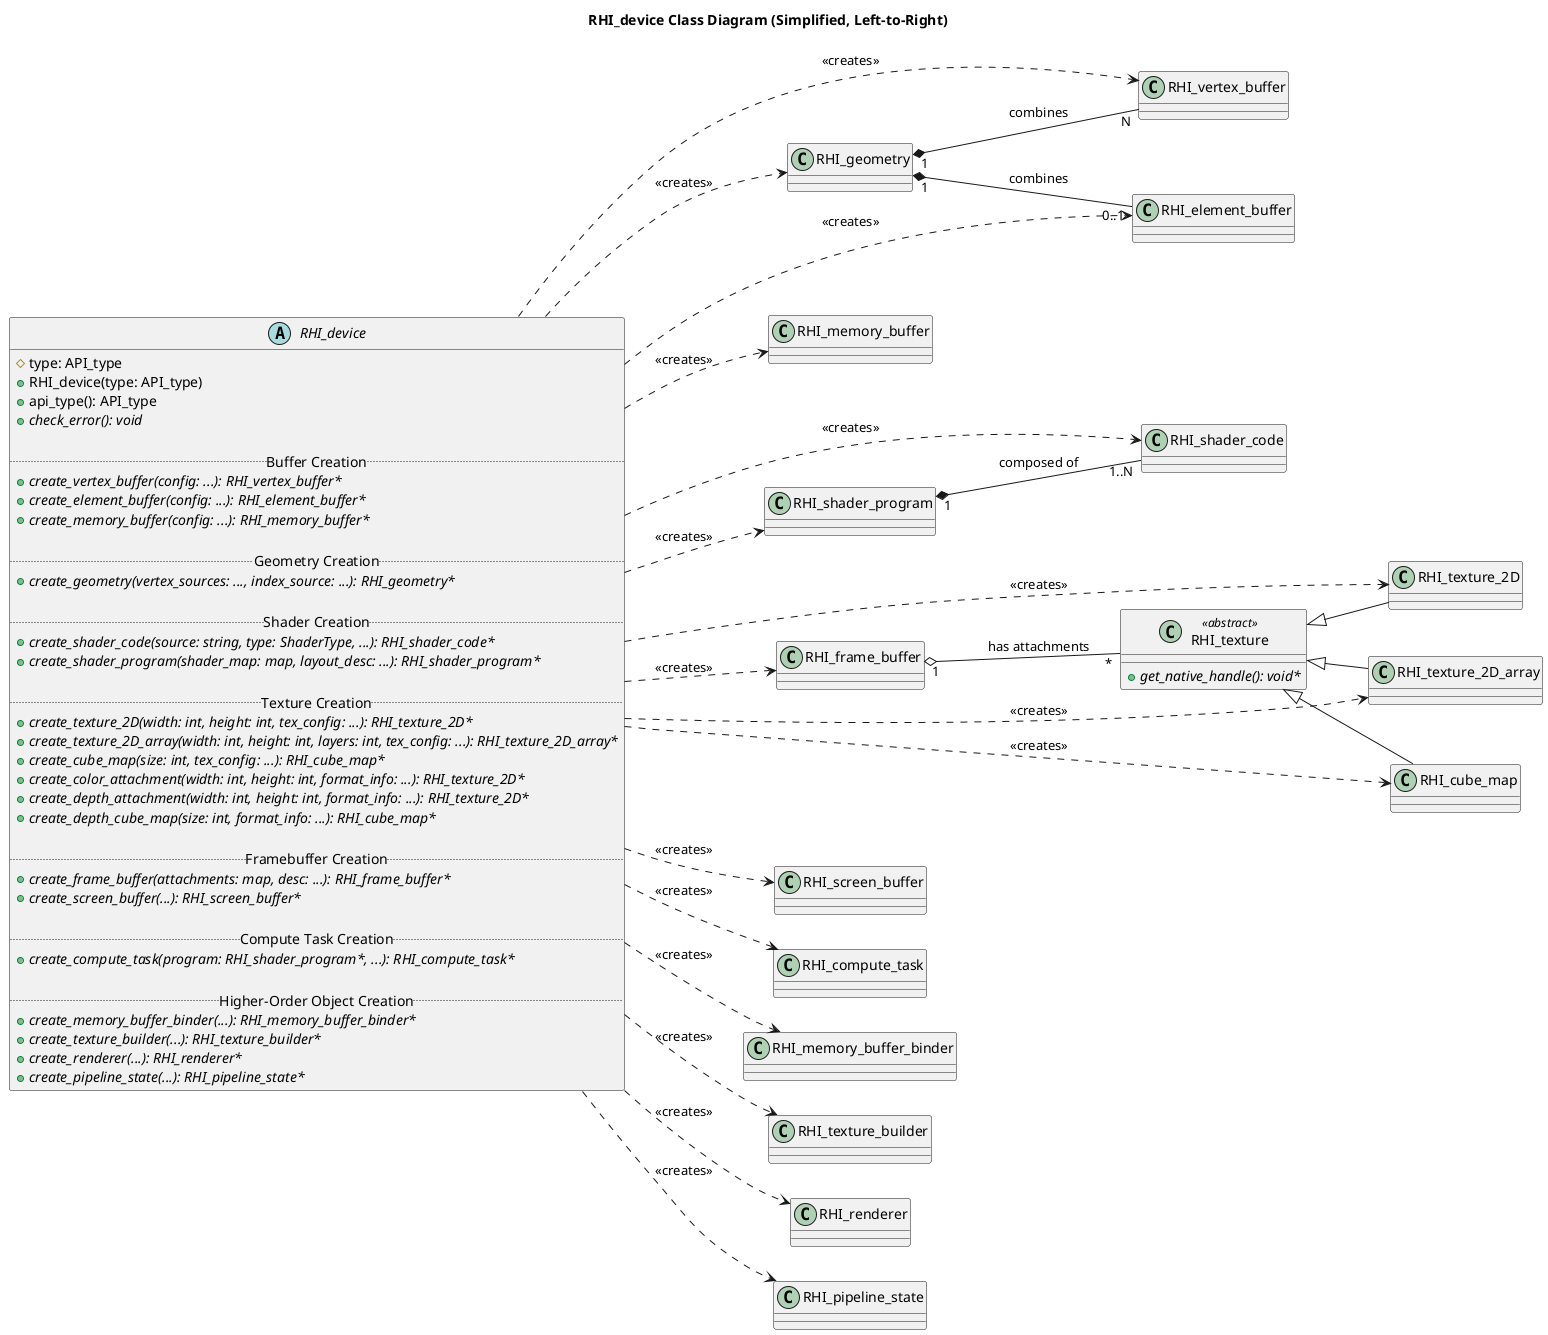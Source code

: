 @startuml
title RHI_device Class Diagram (Simplified, Left-to-Right)

!define ABSTRACT_CLASS_COLOR Khaki
!define CLASS_COLOR PaleTurquoise
!define STEREOTYPE_BG_COLOR LightPink

left to right direction 

abstract class RHI_device {
  # type: API_type
  + RHI_device(type: API_type)
  + api_type(): API_type
  + {abstract} check_error(): void

  .. Buffer Creation ..
  + {abstract} create_vertex_buffer(config: ...): RHI_vertex_buffer*
  + {abstract} create_element_buffer(config: ...): RHI_element_buffer*
  + {abstract} create_memory_buffer(config: ...): RHI_memory_buffer*

  .. Geometry Creation ..
  + {abstract} create_geometry(vertex_sources: ..., index_source: ...): RHI_geometry*

  .. Shader Creation ..
  + {abstract} create_shader_code(source: string, type: ShaderType, ...): RHI_shader_code*
  + {abstract} create_shader_program(shader_map: map, layout_desc: ...): RHI_shader_program*

  .. Texture Creation ..
  + {abstract} create_texture_2D(width: int, height: int, tex_config: ...): RHI_texture_2D*
  + {abstract} create_texture_2D_array(width: int, height: int, layers: int, tex_config: ...): RHI_texture_2D_array*
  + {abstract} create_cube_map(size: int, tex_config: ...): RHI_cube_map*
  + {abstract} create_color_attachment(width: int, height: int, format_info: ...): RHI_texture_2D*
  + {abstract} create_depth_attachment(width: int, height: int, format_info: ...): RHI_texture_2D*
  + {abstract} create_depth_cube_map(size: int, format_info: ...): RHI_cube_map*

  .. Framebuffer Creation ..
  + {abstract} create_frame_buffer(attachments: map, desc: ...): RHI_frame_buffer*
  + {abstract} create_screen_buffer(...): RHI_screen_buffer*

  .. Compute Task Creation ..
  + {abstract} create_compute_task(program: RHI_shader_program*, ...): RHI_compute_task*

  .. Higher-Order Object Creation ..
  + {abstract} create_memory_buffer_binder(...): RHI_memory_buffer_binder*
  + {abstract} create_texture_builder(...): RHI_texture_builder*
  + {abstract} create_renderer(...): RHI_renderer*
  + {abstract} create_pipeline_state(...): RHI_pipeline_state*
}

' --- RHI Resource Classes ---
class RHI_vertex_buffer
class RHI_element_buffer
class RHI_memory_buffer
class RHI_geometry
class RHI_shader_code
class RHI_shader_program
class RHI_texture <<abstract>> {
  + {abstract} get_native_handle(): void*
}
class RHI_texture_2D extends RHI_texture
class RHI_texture_2D_array extends RHI_texture
class RHI_cube_map extends RHI_texture
class RHI_frame_buffer
class RHI_screen_buffer 
class RHI_compute_task
class RHI_memory_buffer_binder
class RHI_texture_builder
class RHI_renderer
class RHI_pipeline_state

' --- Relationships ---

' RHI_device creates instances of various RHI resources
RHI_device ..> RHI_vertex_buffer : <<creates>>
RHI_device ..> RHI_element_buffer : <<creates>>
RHI_device ..> RHI_memory_buffer : <<creates>>
RHI_device ..> RHI_geometry : <<creates>>
RHI_device ..> RHI_shader_code : <<creates>>
RHI_device ..> RHI_shader_program : <<creates>>
RHI_device ..> RHI_texture_2D : <<creates>>
RHI_device ..> RHI_texture_2D_array : <<creates>>
RHI_device ..> RHI_cube_map : <<creates>>
RHI_device ..> RHI_frame_buffer : <<creates>>
RHI_device ..> RHI_screen_buffer : <<creates>>
RHI_device ..> RHI_compute_task : <<creates>>
RHI_device ..> RHI_memory_buffer_binder : <<creates>>
RHI_device ..> RHI_texture_builder : <<creates>>
RHI_device ..> RHI_renderer : <<creates>>
RHI_device ..> RHI_pipeline_state : <<creates>>

' Composition / Aggregation
RHI_geometry "1" *-- " N" RHI_vertex_buffer : combines
RHI_geometry "1" *-- "0..1" RHI_element_buffer : combines

RHI_shader_program "1" *-- "1..N" RHI_shader_code : composed of

RHI_frame_buffer "1" o-- "*" RHI_texture : has attachments

@enduml